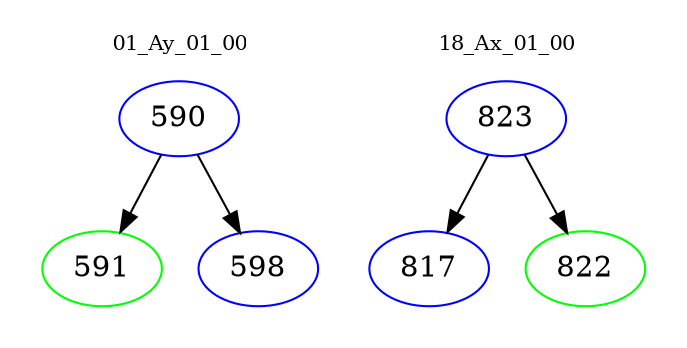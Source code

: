 digraph{
subgraph cluster_0 {
color = white
label = "01_Ay_01_00";
fontsize=10;
T0_590 [label="590", color="blue"]
T0_590 -> T0_591 [color="black"]
T0_591 [label="591", color="green"]
T0_590 -> T0_598 [color="black"]
T0_598 [label="598", color="blue"]
}
subgraph cluster_1 {
color = white
label = "18_Ax_01_00";
fontsize=10;
T1_823 [label="823", color="blue"]
T1_823 -> T1_817 [color="black"]
T1_817 [label="817", color="blue"]
T1_823 -> T1_822 [color="black"]
T1_822 [label="822", color="green"]
}
}
